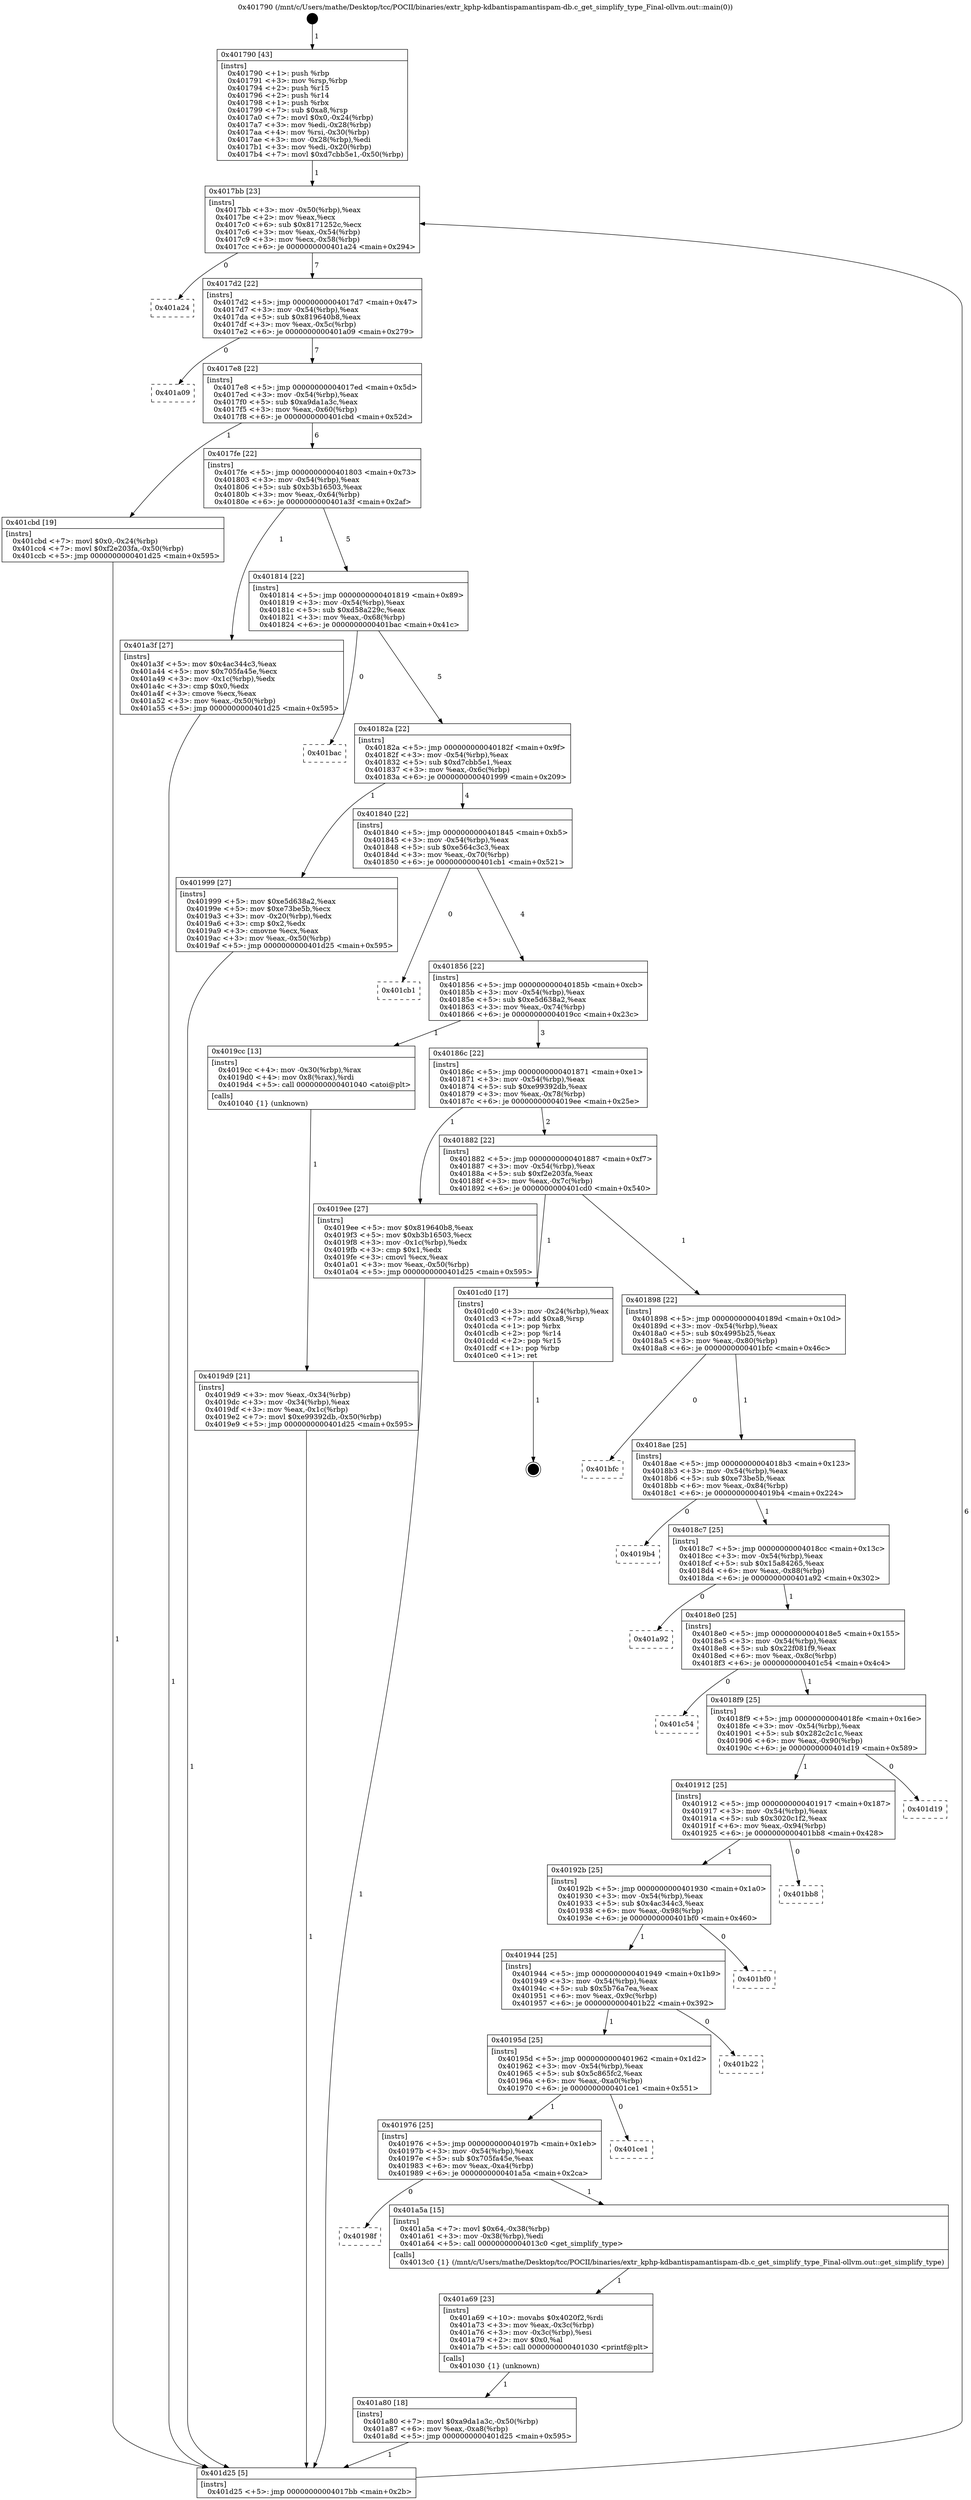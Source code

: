 digraph "0x401790" {
  label = "0x401790 (/mnt/c/Users/mathe/Desktop/tcc/POCII/binaries/extr_kphp-kdbantispamantispam-db.c_get_simplify_type_Final-ollvm.out::main(0))"
  labelloc = "t"
  node[shape=record]

  Entry [label="",width=0.3,height=0.3,shape=circle,fillcolor=black,style=filled]
  "0x4017bb" [label="{
     0x4017bb [23]\l
     | [instrs]\l
     &nbsp;&nbsp;0x4017bb \<+3\>: mov -0x50(%rbp),%eax\l
     &nbsp;&nbsp;0x4017be \<+2\>: mov %eax,%ecx\l
     &nbsp;&nbsp;0x4017c0 \<+6\>: sub $0x8171252c,%ecx\l
     &nbsp;&nbsp;0x4017c6 \<+3\>: mov %eax,-0x54(%rbp)\l
     &nbsp;&nbsp;0x4017c9 \<+3\>: mov %ecx,-0x58(%rbp)\l
     &nbsp;&nbsp;0x4017cc \<+6\>: je 0000000000401a24 \<main+0x294\>\l
  }"]
  "0x401a24" [label="{
     0x401a24\l
  }", style=dashed]
  "0x4017d2" [label="{
     0x4017d2 [22]\l
     | [instrs]\l
     &nbsp;&nbsp;0x4017d2 \<+5\>: jmp 00000000004017d7 \<main+0x47\>\l
     &nbsp;&nbsp;0x4017d7 \<+3\>: mov -0x54(%rbp),%eax\l
     &nbsp;&nbsp;0x4017da \<+5\>: sub $0x819640b8,%eax\l
     &nbsp;&nbsp;0x4017df \<+3\>: mov %eax,-0x5c(%rbp)\l
     &nbsp;&nbsp;0x4017e2 \<+6\>: je 0000000000401a09 \<main+0x279\>\l
  }"]
  Exit [label="",width=0.3,height=0.3,shape=circle,fillcolor=black,style=filled,peripheries=2]
  "0x401a09" [label="{
     0x401a09\l
  }", style=dashed]
  "0x4017e8" [label="{
     0x4017e8 [22]\l
     | [instrs]\l
     &nbsp;&nbsp;0x4017e8 \<+5\>: jmp 00000000004017ed \<main+0x5d\>\l
     &nbsp;&nbsp;0x4017ed \<+3\>: mov -0x54(%rbp),%eax\l
     &nbsp;&nbsp;0x4017f0 \<+5\>: sub $0xa9da1a3c,%eax\l
     &nbsp;&nbsp;0x4017f5 \<+3\>: mov %eax,-0x60(%rbp)\l
     &nbsp;&nbsp;0x4017f8 \<+6\>: je 0000000000401cbd \<main+0x52d\>\l
  }"]
  "0x401a80" [label="{
     0x401a80 [18]\l
     | [instrs]\l
     &nbsp;&nbsp;0x401a80 \<+7\>: movl $0xa9da1a3c,-0x50(%rbp)\l
     &nbsp;&nbsp;0x401a87 \<+6\>: mov %eax,-0xa8(%rbp)\l
     &nbsp;&nbsp;0x401a8d \<+5\>: jmp 0000000000401d25 \<main+0x595\>\l
  }"]
  "0x401cbd" [label="{
     0x401cbd [19]\l
     | [instrs]\l
     &nbsp;&nbsp;0x401cbd \<+7\>: movl $0x0,-0x24(%rbp)\l
     &nbsp;&nbsp;0x401cc4 \<+7\>: movl $0xf2e203fa,-0x50(%rbp)\l
     &nbsp;&nbsp;0x401ccb \<+5\>: jmp 0000000000401d25 \<main+0x595\>\l
  }"]
  "0x4017fe" [label="{
     0x4017fe [22]\l
     | [instrs]\l
     &nbsp;&nbsp;0x4017fe \<+5\>: jmp 0000000000401803 \<main+0x73\>\l
     &nbsp;&nbsp;0x401803 \<+3\>: mov -0x54(%rbp),%eax\l
     &nbsp;&nbsp;0x401806 \<+5\>: sub $0xb3b16503,%eax\l
     &nbsp;&nbsp;0x40180b \<+3\>: mov %eax,-0x64(%rbp)\l
     &nbsp;&nbsp;0x40180e \<+6\>: je 0000000000401a3f \<main+0x2af\>\l
  }"]
  "0x401a69" [label="{
     0x401a69 [23]\l
     | [instrs]\l
     &nbsp;&nbsp;0x401a69 \<+10\>: movabs $0x4020f2,%rdi\l
     &nbsp;&nbsp;0x401a73 \<+3\>: mov %eax,-0x3c(%rbp)\l
     &nbsp;&nbsp;0x401a76 \<+3\>: mov -0x3c(%rbp),%esi\l
     &nbsp;&nbsp;0x401a79 \<+2\>: mov $0x0,%al\l
     &nbsp;&nbsp;0x401a7b \<+5\>: call 0000000000401030 \<printf@plt\>\l
     | [calls]\l
     &nbsp;&nbsp;0x401030 \{1\} (unknown)\l
  }"]
  "0x401a3f" [label="{
     0x401a3f [27]\l
     | [instrs]\l
     &nbsp;&nbsp;0x401a3f \<+5\>: mov $0x4ac344c3,%eax\l
     &nbsp;&nbsp;0x401a44 \<+5\>: mov $0x705fa45e,%ecx\l
     &nbsp;&nbsp;0x401a49 \<+3\>: mov -0x1c(%rbp),%edx\l
     &nbsp;&nbsp;0x401a4c \<+3\>: cmp $0x0,%edx\l
     &nbsp;&nbsp;0x401a4f \<+3\>: cmove %ecx,%eax\l
     &nbsp;&nbsp;0x401a52 \<+3\>: mov %eax,-0x50(%rbp)\l
     &nbsp;&nbsp;0x401a55 \<+5\>: jmp 0000000000401d25 \<main+0x595\>\l
  }"]
  "0x401814" [label="{
     0x401814 [22]\l
     | [instrs]\l
     &nbsp;&nbsp;0x401814 \<+5\>: jmp 0000000000401819 \<main+0x89\>\l
     &nbsp;&nbsp;0x401819 \<+3\>: mov -0x54(%rbp),%eax\l
     &nbsp;&nbsp;0x40181c \<+5\>: sub $0xd58a229c,%eax\l
     &nbsp;&nbsp;0x401821 \<+3\>: mov %eax,-0x68(%rbp)\l
     &nbsp;&nbsp;0x401824 \<+6\>: je 0000000000401bac \<main+0x41c\>\l
  }"]
  "0x40198f" [label="{
     0x40198f\l
  }", style=dashed]
  "0x401bac" [label="{
     0x401bac\l
  }", style=dashed]
  "0x40182a" [label="{
     0x40182a [22]\l
     | [instrs]\l
     &nbsp;&nbsp;0x40182a \<+5\>: jmp 000000000040182f \<main+0x9f\>\l
     &nbsp;&nbsp;0x40182f \<+3\>: mov -0x54(%rbp),%eax\l
     &nbsp;&nbsp;0x401832 \<+5\>: sub $0xd7cbb5e1,%eax\l
     &nbsp;&nbsp;0x401837 \<+3\>: mov %eax,-0x6c(%rbp)\l
     &nbsp;&nbsp;0x40183a \<+6\>: je 0000000000401999 \<main+0x209\>\l
  }"]
  "0x401a5a" [label="{
     0x401a5a [15]\l
     | [instrs]\l
     &nbsp;&nbsp;0x401a5a \<+7\>: movl $0x64,-0x38(%rbp)\l
     &nbsp;&nbsp;0x401a61 \<+3\>: mov -0x38(%rbp),%edi\l
     &nbsp;&nbsp;0x401a64 \<+5\>: call 00000000004013c0 \<get_simplify_type\>\l
     | [calls]\l
     &nbsp;&nbsp;0x4013c0 \{1\} (/mnt/c/Users/mathe/Desktop/tcc/POCII/binaries/extr_kphp-kdbantispamantispam-db.c_get_simplify_type_Final-ollvm.out::get_simplify_type)\l
  }"]
  "0x401999" [label="{
     0x401999 [27]\l
     | [instrs]\l
     &nbsp;&nbsp;0x401999 \<+5\>: mov $0xe5d638a2,%eax\l
     &nbsp;&nbsp;0x40199e \<+5\>: mov $0xe73be5b,%ecx\l
     &nbsp;&nbsp;0x4019a3 \<+3\>: mov -0x20(%rbp),%edx\l
     &nbsp;&nbsp;0x4019a6 \<+3\>: cmp $0x2,%edx\l
     &nbsp;&nbsp;0x4019a9 \<+3\>: cmovne %ecx,%eax\l
     &nbsp;&nbsp;0x4019ac \<+3\>: mov %eax,-0x50(%rbp)\l
     &nbsp;&nbsp;0x4019af \<+5\>: jmp 0000000000401d25 \<main+0x595\>\l
  }"]
  "0x401840" [label="{
     0x401840 [22]\l
     | [instrs]\l
     &nbsp;&nbsp;0x401840 \<+5\>: jmp 0000000000401845 \<main+0xb5\>\l
     &nbsp;&nbsp;0x401845 \<+3\>: mov -0x54(%rbp),%eax\l
     &nbsp;&nbsp;0x401848 \<+5\>: sub $0xe564c3c3,%eax\l
     &nbsp;&nbsp;0x40184d \<+3\>: mov %eax,-0x70(%rbp)\l
     &nbsp;&nbsp;0x401850 \<+6\>: je 0000000000401cb1 \<main+0x521\>\l
  }"]
  "0x401d25" [label="{
     0x401d25 [5]\l
     | [instrs]\l
     &nbsp;&nbsp;0x401d25 \<+5\>: jmp 00000000004017bb \<main+0x2b\>\l
  }"]
  "0x401790" [label="{
     0x401790 [43]\l
     | [instrs]\l
     &nbsp;&nbsp;0x401790 \<+1\>: push %rbp\l
     &nbsp;&nbsp;0x401791 \<+3\>: mov %rsp,%rbp\l
     &nbsp;&nbsp;0x401794 \<+2\>: push %r15\l
     &nbsp;&nbsp;0x401796 \<+2\>: push %r14\l
     &nbsp;&nbsp;0x401798 \<+1\>: push %rbx\l
     &nbsp;&nbsp;0x401799 \<+7\>: sub $0xa8,%rsp\l
     &nbsp;&nbsp;0x4017a0 \<+7\>: movl $0x0,-0x24(%rbp)\l
     &nbsp;&nbsp;0x4017a7 \<+3\>: mov %edi,-0x28(%rbp)\l
     &nbsp;&nbsp;0x4017aa \<+4\>: mov %rsi,-0x30(%rbp)\l
     &nbsp;&nbsp;0x4017ae \<+3\>: mov -0x28(%rbp),%edi\l
     &nbsp;&nbsp;0x4017b1 \<+3\>: mov %edi,-0x20(%rbp)\l
     &nbsp;&nbsp;0x4017b4 \<+7\>: movl $0xd7cbb5e1,-0x50(%rbp)\l
  }"]
  "0x401976" [label="{
     0x401976 [25]\l
     | [instrs]\l
     &nbsp;&nbsp;0x401976 \<+5\>: jmp 000000000040197b \<main+0x1eb\>\l
     &nbsp;&nbsp;0x40197b \<+3\>: mov -0x54(%rbp),%eax\l
     &nbsp;&nbsp;0x40197e \<+5\>: sub $0x705fa45e,%eax\l
     &nbsp;&nbsp;0x401983 \<+6\>: mov %eax,-0xa4(%rbp)\l
     &nbsp;&nbsp;0x401989 \<+6\>: je 0000000000401a5a \<main+0x2ca\>\l
  }"]
  "0x401cb1" [label="{
     0x401cb1\l
  }", style=dashed]
  "0x401856" [label="{
     0x401856 [22]\l
     | [instrs]\l
     &nbsp;&nbsp;0x401856 \<+5\>: jmp 000000000040185b \<main+0xcb\>\l
     &nbsp;&nbsp;0x40185b \<+3\>: mov -0x54(%rbp),%eax\l
     &nbsp;&nbsp;0x40185e \<+5\>: sub $0xe5d638a2,%eax\l
     &nbsp;&nbsp;0x401863 \<+3\>: mov %eax,-0x74(%rbp)\l
     &nbsp;&nbsp;0x401866 \<+6\>: je 00000000004019cc \<main+0x23c\>\l
  }"]
  "0x401ce1" [label="{
     0x401ce1\l
  }", style=dashed]
  "0x4019cc" [label="{
     0x4019cc [13]\l
     | [instrs]\l
     &nbsp;&nbsp;0x4019cc \<+4\>: mov -0x30(%rbp),%rax\l
     &nbsp;&nbsp;0x4019d0 \<+4\>: mov 0x8(%rax),%rdi\l
     &nbsp;&nbsp;0x4019d4 \<+5\>: call 0000000000401040 \<atoi@plt\>\l
     | [calls]\l
     &nbsp;&nbsp;0x401040 \{1\} (unknown)\l
  }"]
  "0x40186c" [label="{
     0x40186c [22]\l
     | [instrs]\l
     &nbsp;&nbsp;0x40186c \<+5\>: jmp 0000000000401871 \<main+0xe1\>\l
     &nbsp;&nbsp;0x401871 \<+3\>: mov -0x54(%rbp),%eax\l
     &nbsp;&nbsp;0x401874 \<+5\>: sub $0xe99392db,%eax\l
     &nbsp;&nbsp;0x401879 \<+3\>: mov %eax,-0x78(%rbp)\l
     &nbsp;&nbsp;0x40187c \<+6\>: je 00000000004019ee \<main+0x25e\>\l
  }"]
  "0x4019d9" [label="{
     0x4019d9 [21]\l
     | [instrs]\l
     &nbsp;&nbsp;0x4019d9 \<+3\>: mov %eax,-0x34(%rbp)\l
     &nbsp;&nbsp;0x4019dc \<+3\>: mov -0x34(%rbp),%eax\l
     &nbsp;&nbsp;0x4019df \<+3\>: mov %eax,-0x1c(%rbp)\l
     &nbsp;&nbsp;0x4019e2 \<+7\>: movl $0xe99392db,-0x50(%rbp)\l
     &nbsp;&nbsp;0x4019e9 \<+5\>: jmp 0000000000401d25 \<main+0x595\>\l
  }"]
  "0x40195d" [label="{
     0x40195d [25]\l
     | [instrs]\l
     &nbsp;&nbsp;0x40195d \<+5\>: jmp 0000000000401962 \<main+0x1d2\>\l
     &nbsp;&nbsp;0x401962 \<+3\>: mov -0x54(%rbp),%eax\l
     &nbsp;&nbsp;0x401965 \<+5\>: sub $0x5c865fc2,%eax\l
     &nbsp;&nbsp;0x40196a \<+6\>: mov %eax,-0xa0(%rbp)\l
     &nbsp;&nbsp;0x401970 \<+6\>: je 0000000000401ce1 \<main+0x551\>\l
  }"]
  "0x4019ee" [label="{
     0x4019ee [27]\l
     | [instrs]\l
     &nbsp;&nbsp;0x4019ee \<+5\>: mov $0x819640b8,%eax\l
     &nbsp;&nbsp;0x4019f3 \<+5\>: mov $0xb3b16503,%ecx\l
     &nbsp;&nbsp;0x4019f8 \<+3\>: mov -0x1c(%rbp),%edx\l
     &nbsp;&nbsp;0x4019fb \<+3\>: cmp $0x1,%edx\l
     &nbsp;&nbsp;0x4019fe \<+3\>: cmovl %ecx,%eax\l
     &nbsp;&nbsp;0x401a01 \<+3\>: mov %eax,-0x50(%rbp)\l
     &nbsp;&nbsp;0x401a04 \<+5\>: jmp 0000000000401d25 \<main+0x595\>\l
  }"]
  "0x401882" [label="{
     0x401882 [22]\l
     | [instrs]\l
     &nbsp;&nbsp;0x401882 \<+5\>: jmp 0000000000401887 \<main+0xf7\>\l
     &nbsp;&nbsp;0x401887 \<+3\>: mov -0x54(%rbp),%eax\l
     &nbsp;&nbsp;0x40188a \<+5\>: sub $0xf2e203fa,%eax\l
     &nbsp;&nbsp;0x40188f \<+3\>: mov %eax,-0x7c(%rbp)\l
     &nbsp;&nbsp;0x401892 \<+6\>: je 0000000000401cd0 \<main+0x540\>\l
  }"]
  "0x401b22" [label="{
     0x401b22\l
  }", style=dashed]
  "0x401cd0" [label="{
     0x401cd0 [17]\l
     | [instrs]\l
     &nbsp;&nbsp;0x401cd0 \<+3\>: mov -0x24(%rbp),%eax\l
     &nbsp;&nbsp;0x401cd3 \<+7\>: add $0xa8,%rsp\l
     &nbsp;&nbsp;0x401cda \<+1\>: pop %rbx\l
     &nbsp;&nbsp;0x401cdb \<+2\>: pop %r14\l
     &nbsp;&nbsp;0x401cdd \<+2\>: pop %r15\l
     &nbsp;&nbsp;0x401cdf \<+1\>: pop %rbp\l
     &nbsp;&nbsp;0x401ce0 \<+1\>: ret\l
  }"]
  "0x401898" [label="{
     0x401898 [22]\l
     | [instrs]\l
     &nbsp;&nbsp;0x401898 \<+5\>: jmp 000000000040189d \<main+0x10d\>\l
     &nbsp;&nbsp;0x40189d \<+3\>: mov -0x54(%rbp),%eax\l
     &nbsp;&nbsp;0x4018a0 \<+5\>: sub $0x4995b25,%eax\l
     &nbsp;&nbsp;0x4018a5 \<+3\>: mov %eax,-0x80(%rbp)\l
     &nbsp;&nbsp;0x4018a8 \<+6\>: je 0000000000401bfc \<main+0x46c\>\l
  }"]
  "0x401944" [label="{
     0x401944 [25]\l
     | [instrs]\l
     &nbsp;&nbsp;0x401944 \<+5\>: jmp 0000000000401949 \<main+0x1b9\>\l
     &nbsp;&nbsp;0x401949 \<+3\>: mov -0x54(%rbp),%eax\l
     &nbsp;&nbsp;0x40194c \<+5\>: sub $0x5b76a7ea,%eax\l
     &nbsp;&nbsp;0x401951 \<+6\>: mov %eax,-0x9c(%rbp)\l
     &nbsp;&nbsp;0x401957 \<+6\>: je 0000000000401b22 \<main+0x392\>\l
  }"]
  "0x401bfc" [label="{
     0x401bfc\l
  }", style=dashed]
  "0x4018ae" [label="{
     0x4018ae [25]\l
     | [instrs]\l
     &nbsp;&nbsp;0x4018ae \<+5\>: jmp 00000000004018b3 \<main+0x123\>\l
     &nbsp;&nbsp;0x4018b3 \<+3\>: mov -0x54(%rbp),%eax\l
     &nbsp;&nbsp;0x4018b6 \<+5\>: sub $0xe73be5b,%eax\l
     &nbsp;&nbsp;0x4018bb \<+6\>: mov %eax,-0x84(%rbp)\l
     &nbsp;&nbsp;0x4018c1 \<+6\>: je 00000000004019b4 \<main+0x224\>\l
  }"]
  "0x401bf0" [label="{
     0x401bf0\l
  }", style=dashed]
  "0x4019b4" [label="{
     0x4019b4\l
  }", style=dashed]
  "0x4018c7" [label="{
     0x4018c7 [25]\l
     | [instrs]\l
     &nbsp;&nbsp;0x4018c7 \<+5\>: jmp 00000000004018cc \<main+0x13c\>\l
     &nbsp;&nbsp;0x4018cc \<+3\>: mov -0x54(%rbp),%eax\l
     &nbsp;&nbsp;0x4018cf \<+5\>: sub $0x15a84265,%eax\l
     &nbsp;&nbsp;0x4018d4 \<+6\>: mov %eax,-0x88(%rbp)\l
     &nbsp;&nbsp;0x4018da \<+6\>: je 0000000000401a92 \<main+0x302\>\l
  }"]
  "0x40192b" [label="{
     0x40192b [25]\l
     | [instrs]\l
     &nbsp;&nbsp;0x40192b \<+5\>: jmp 0000000000401930 \<main+0x1a0\>\l
     &nbsp;&nbsp;0x401930 \<+3\>: mov -0x54(%rbp),%eax\l
     &nbsp;&nbsp;0x401933 \<+5\>: sub $0x4ac344c3,%eax\l
     &nbsp;&nbsp;0x401938 \<+6\>: mov %eax,-0x98(%rbp)\l
     &nbsp;&nbsp;0x40193e \<+6\>: je 0000000000401bf0 \<main+0x460\>\l
  }"]
  "0x401a92" [label="{
     0x401a92\l
  }", style=dashed]
  "0x4018e0" [label="{
     0x4018e0 [25]\l
     | [instrs]\l
     &nbsp;&nbsp;0x4018e0 \<+5\>: jmp 00000000004018e5 \<main+0x155\>\l
     &nbsp;&nbsp;0x4018e5 \<+3\>: mov -0x54(%rbp),%eax\l
     &nbsp;&nbsp;0x4018e8 \<+5\>: sub $0x22f081f9,%eax\l
     &nbsp;&nbsp;0x4018ed \<+6\>: mov %eax,-0x8c(%rbp)\l
     &nbsp;&nbsp;0x4018f3 \<+6\>: je 0000000000401c54 \<main+0x4c4\>\l
  }"]
  "0x401bb8" [label="{
     0x401bb8\l
  }", style=dashed]
  "0x401c54" [label="{
     0x401c54\l
  }", style=dashed]
  "0x4018f9" [label="{
     0x4018f9 [25]\l
     | [instrs]\l
     &nbsp;&nbsp;0x4018f9 \<+5\>: jmp 00000000004018fe \<main+0x16e\>\l
     &nbsp;&nbsp;0x4018fe \<+3\>: mov -0x54(%rbp),%eax\l
     &nbsp;&nbsp;0x401901 \<+5\>: sub $0x282c2c1c,%eax\l
     &nbsp;&nbsp;0x401906 \<+6\>: mov %eax,-0x90(%rbp)\l
     &nbsp;&nbsp;0x40190c \<+6\>: je 0000000000401d19 \<main+0x589\>\l
  }"]
  "0x401912" [label="{
     0x401912 [25]\l
     | [instrs]\l
     &nbsp;&nbsp;0x401912 \<+5\>: jmp 0000000000401917 \<main+0x187\>\l
     &nbsp;&nbsp;0x401917 \<+3\>: mov -0x54(%rbp),%eax\l
     &nbsp;&nbsp;0x40191a \<+5\>: sub $0x3020c1f2,%eax\l
     &nbsp;&nbsp;0x40191f \<+6\>: mov %eax,-0x94(%rbp)\l
     &nbsp;&nbsp;0x401925 \<+6\>: je 0000000000401bb8 \<main+0x428\>\l
  }"]
  "0x401d19" [label="{
     0x401d19\l
  }", style=dashed]
  Entry -> "0x401790" [label=" 1"]
  "0x4017bb" -> "0x401a24" [label=" 0"]
  "0x4017bb" -> "0x4017d2" [label=" 7"]
  "0x401cd0" -> Exit [label=" 1"]
  "0x4017d2" -> "0x401a09" [label=" 0"]
  "0x4017d2" -> "0x4017e8" [label=" 7"]
  "0x401cbd" -> "0x401d25" [label=" 1"]
  "0x4017e8" -> "0x401cbd" [label=" 1"]
  "0x4017e8" -> "0x4017fe" [label=" 6"]
  "0x401a80" -> "0x401d25" [label=" 1"]
  "0x4017fe" -> "0x401a3f" [label=" 1"]
  "0x4017fe" -> "0x401814" [label=" 5"]
  "0x401a69" -> "0x401a80" [label=" 1"]
  "0x401814" -> "0x401bac" [label=" 0"]
  "0x401814" -> "0x40182a" [label=" 5"]
  "0x401a5a" -> "0x401a69" [label=" 1"]
  "0x40182a" -> "0x401999" [label=" 1"]
  "0x40182a" -> "0x401840" [label=" 4"]
  "0x401999" -> "0x401d25" [label=" 1"]
  "0x401790" -> "0x4017bb" [label=" 1"]
  "0x401d25" -> "0x4017bb" [label=" 6"]
  "0x401976" -> "0x40198f" [label=" 0"]
  "0x401840" -> "0x401cb1" [label=" 0"]
  "0x401840" -> "0x401856" [label=" 4"]
  "0x401976" -> "0x401a5a" [label=" 1"]
  "0x401856" -> "0x4019cc" [label=" 1"]
  "0x401856" -> "0x40186c" [label=" 3"]
  "0x4019cc" -> "0x4019d9" [label=" 1"]
  "0x4019d9" -> "0x401d25" [label=" 1"]
  "0x40195d" -> "0x401976" [label=" 1"]
  "0x40186c" -> "0x4019ee" [label=" 1"]
  "0x40186c" -> "0x401882" [label=" 2"]
  "0x4019ee" -> "0x401d25" [label=" 1"]
  "0x401a3f" -> "0x401d25" [label=" 1"]
  "0x40195d" -> "0x401ce1" [label=" 0"]
  "0x401882" -> "0x401cd0" [label=" 1"]
  "0x401882" -> "0x401898" [label=" 1"]
  "0x401944" -> "0x40195d" [label=" 1"]
  "0x401898" -> "0x401bfc" [label=" 0"]
  "0x401898" -> "0x4018ae" [label=" 1"]
  "0x401944" -> "0x401b22" [label=" 0"]
  "0x4018ae" -> "0x4019b4" [label=" 0"]
  "0x4018ae" -> "0x4018c7" [label=" 1"]
  "0x40192b" -> "0x401944" [label=" 1"]
  "0x4018c7" -> "0x401a92" [label=" 0"]
  "0x4018c7" -> "0x4018e0" [label=" 1"]
  "0x40192b" -> "0x401bf0" [label=" 0"]
  "0x4018e0" -> "0x401c54" [label=" 0"]
  "0x4018e0" -> "0x4018f9" [label=" 1"]
  "0x401912" -> "0x40192b" [label=" 1"]
  "0x4018f9" -> "0x401d19" [label=" 0"]
  "0x4018f9" -> "0x401912" [label=" 1"]
  "0x401912" -> "0x401bb8" [label=" 0"]
}
